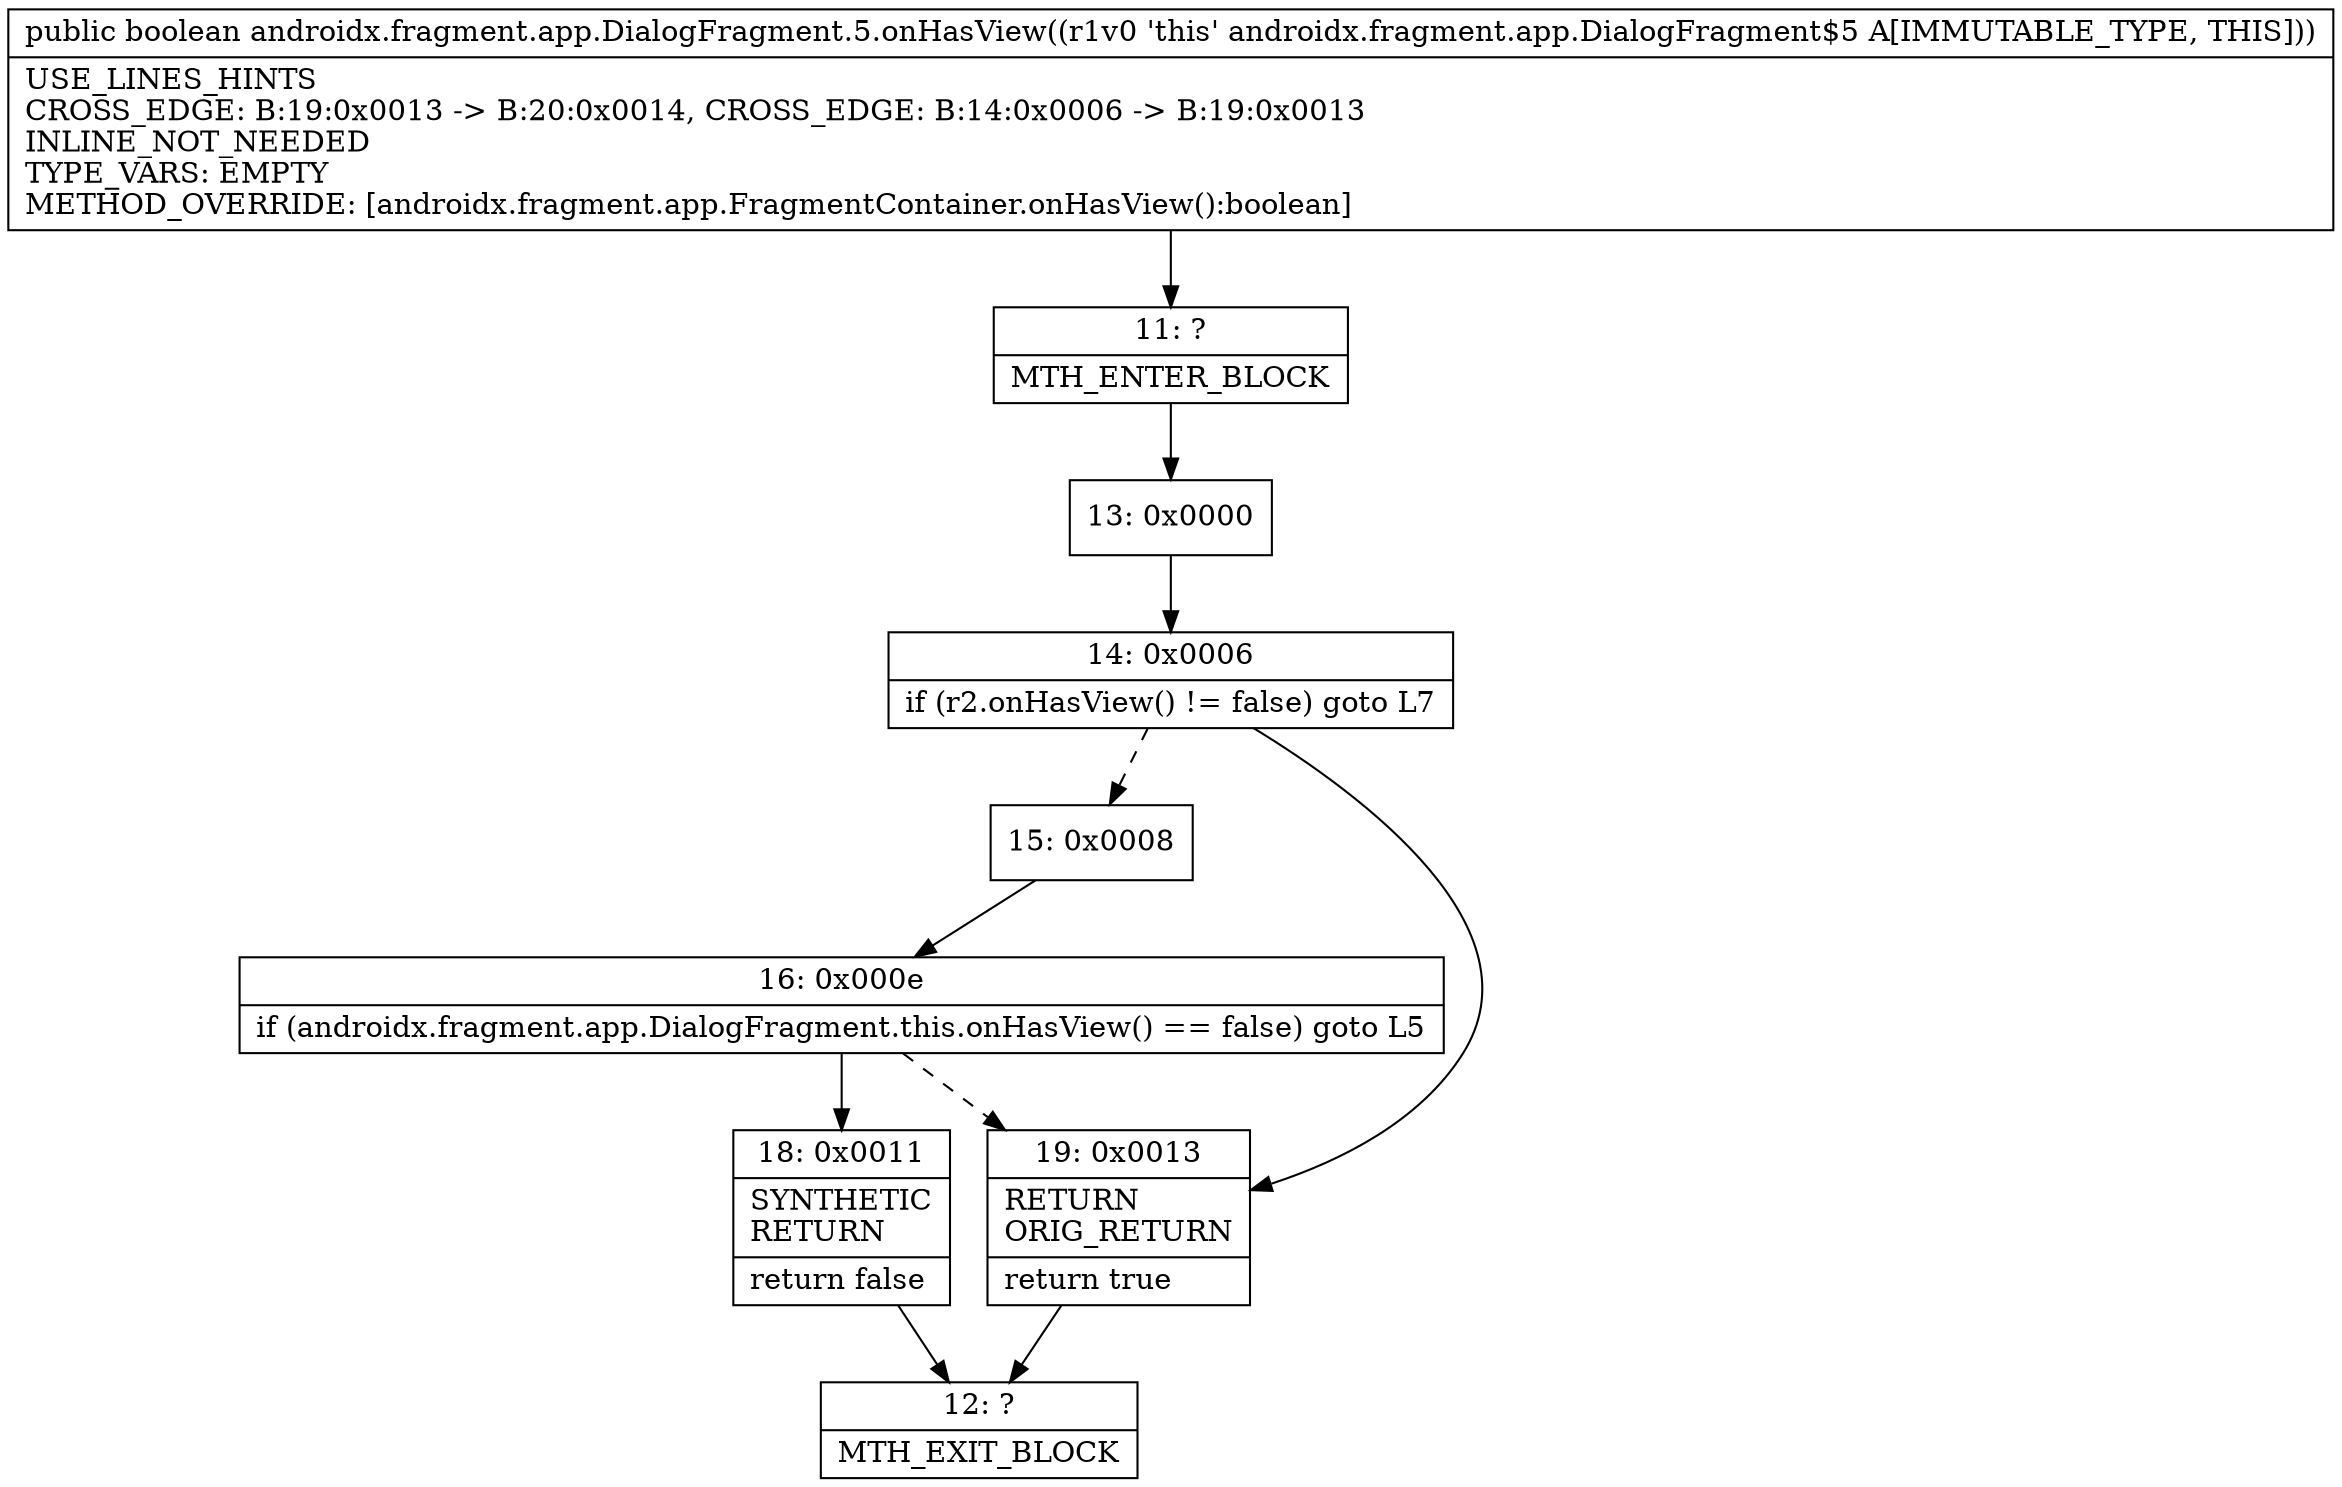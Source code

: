 digraph "CFG forandroidx.fragment.app.DialogFragment.5.onHasView()Z" {
Node_11 [shape=record,label="{11\:\ ?|MTH_ENTER_BLOCK\l}"];
Node_13 [shape=record,label="{13\:\ 0x0000}"];
Node_14 [shape=record,label="{14\:\ 0x0006|if (r2.onHasView() != false) goto L7\l}"];
Node_15 [shape=record,label="{15\:\ 0x0008}"];
Node_16 [shape=record,label="{16\:\ 0x000e|if (androidx.fragment.app.DialogFragment.this.onHasView() == false) goto L5\l}"];
Node_18 [shape=record,label="{18\:\ 0x0011|SYNTHETIC\lRETURN\l|return false\l}"];
Node_12 [shape=record,label="{12\:\ ?|MTH_EXIT_BLOCK\l}"];
Node_19 [shape=record,label="{19\:\ 0x0013|RETURN\lORIG_RETURN\l|return true\l}"];
MethodNode[shape=record,label="{public boolean androidx.fragment.app.DialogFragment.5.onHasView((r1v0 'this' androidx.fragment.app.DialogFragment$5 A[IMMUTABLE_TYPE, THIS]))  | USE_LINES_HINTS\lCROSS_EDGE: B:19:0x0013 \-\> B:20:0x0014, CROSS_EDGE: B:14:0x0006 \-\> B:19:0x0013\lINLINE_NOT_NEEDED\lTYPE_VARS: EMPTY\lMETHOD_OVERRIDE: [androidx.fragment.app.FragmentContainer.onHasView():boolean]\l}"];
MethodNode -> Node_11;Node_11 -> Node_13;
Node_13 -> Node_14;
Node_14 -> Node_15[style=dashed];
Node_14 -> Node_19;
Node_15 -> Node_16;
Node_16 -> Node_18;
Node_16 -> Node_19[style=dashed];
Node_18 -> Node_12;
Node_19 -> Node_12;
}


